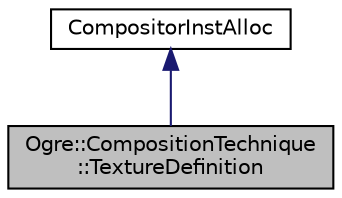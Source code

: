 digraph "Ogre::CompositionTechnique::TextureDefinition"
{
  bgcolor="transparent";
  edge [fontname="Helvetica",fontsize="10",labelfontname="Helvetica",labelfontsize="10"];
  node [fontname="Helvetica",fontsize="10",shape=record];
  Node0 [label="Ogre::CompositionTechnique\l::TextureDefinition",height=0.2,width=0.4,color="black", fillcolor="grey75", style="filled", fontcolor="black"];
  Node1 -> Node0 [dir="back",color="midnightblue",fontsize="10",style="solid",fontname="Helvetica"];
  Node1 [label="CompositorInstAlloc",height=0.2,width=0.4,color="black",URL="$class_ogre_1_1_allocated_object.html"];
}
